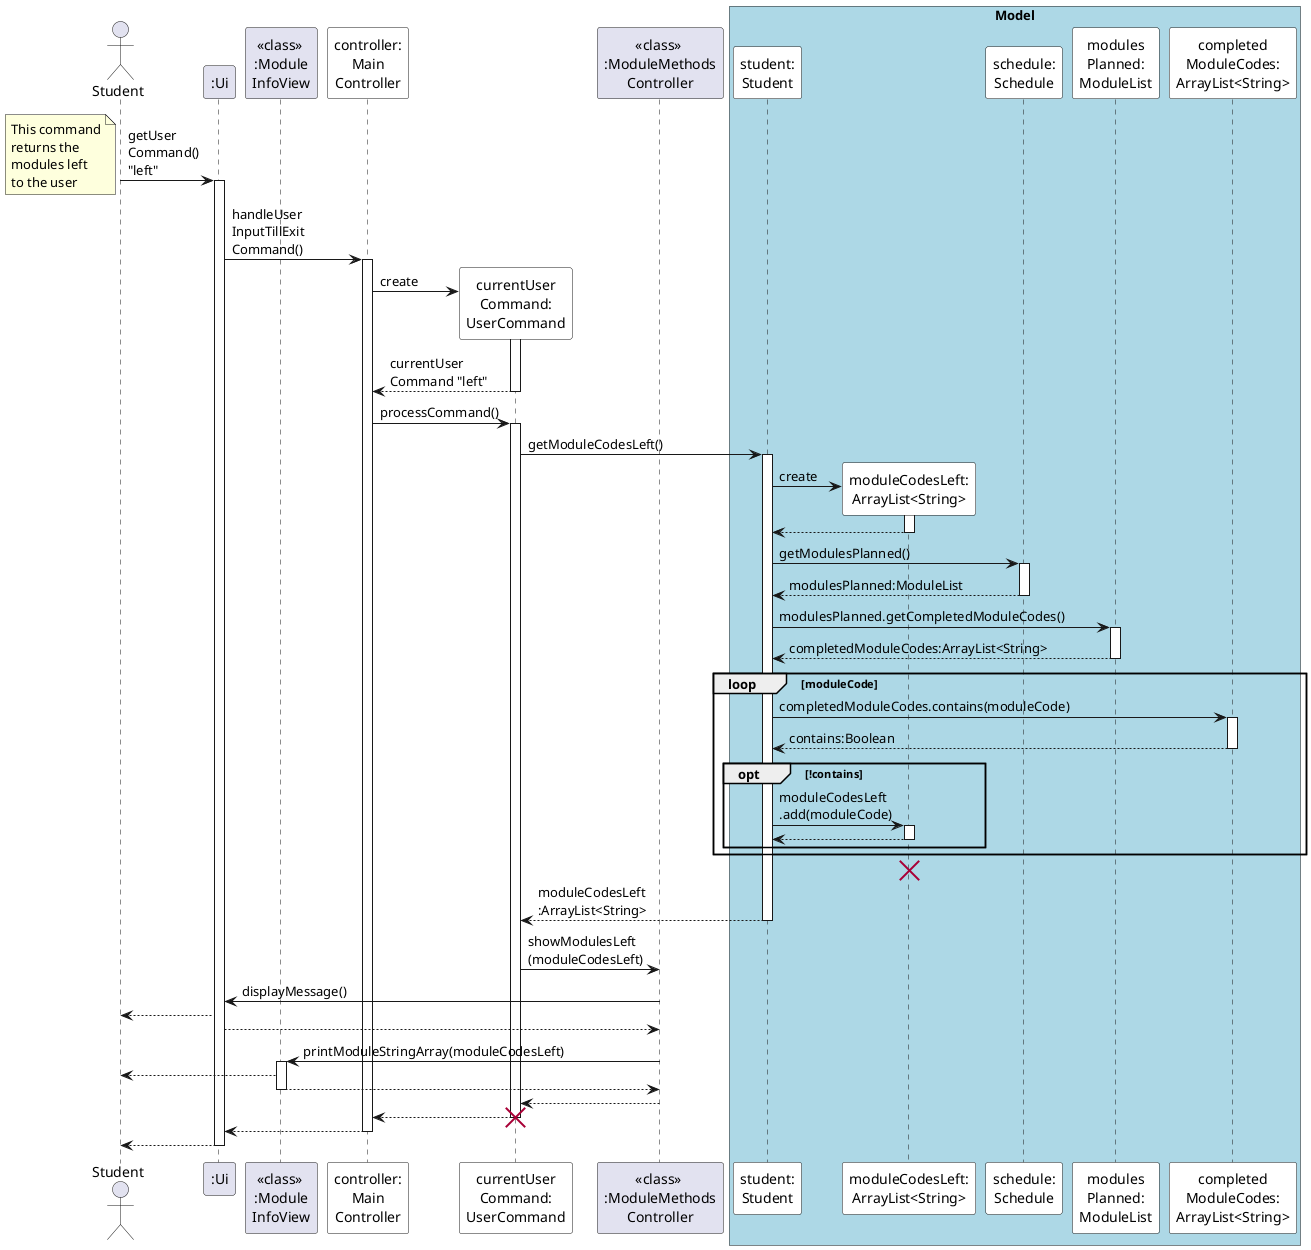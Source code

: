 @startuml
'https://plantuml.com/sequence-diagram

'autonumber
'autoactivate on

actor Student

participant ":Ui" as UI
participant "<<class>> \n:Module\nInfoView" as MIV


Student -> UI: getUser\nCommand() \n"left"
activate UI
note bottom
This command
returns the
modules left
to the user
end note

participant "controller:\nMain\nController" as MC #white

UI -> MC: handleUser\nInputTillExit\nCommand()
activate MC

participant "currentUser\nCommand:\nUserCommand" as UC #white

participant "<<class>> \n:ModuleMethods\nController" as MMC


MC -> UC **: create
activate UC
UC --> MC: currentUser\nCommand "left"
deactivate UC

MC -> UC: processCommand()
activate UC

box "Model" #LightBlue
participant "student:\nStudent" as S #white
participant "moduleCodesLeft:\nArrayList<String>" as MCL #white
participant "schedule:\nSchedule" as SCH #white
participant "modules\nPlanned:\nModuleList" as MP #white
participant "completed\nModuleCodes:\nArrayList<String>" as CMC #white
end box


UC -> S: getModuleCodesLeft()
activate S


'create moduleCodesLeft
S -> MCL **: create
activate MCL
MCL --> S
deactivate MCL


'schedule.getModulesPlanned().getCompletedModuleCodes()
S -> SCH: getModulesPlanned()
activate SCH
SCH --> S: modulesPlanned:ModuleList
deactivate SCH


S -> MP: modulesPlanned.getCompletedModuleCodes()
activate MP
MP --> S: completedModuleCodes:ArrayList<String>
deactivate MP


loop moduleCode

    S -> CMC: completedModuleCodes.contains(moduleCode)
    activate CMC
    CMC --> S: contains:Boolean
    deactivate CMC

    opt !contains
        'moduleCodesLeft.add(moduleCode)
        S -> MCL: moduleCodesLeft\n.add(moduleCode)
        activate MCL
        MCL --> S
        deactivate MCL
    end

end

destroy MCL

S --> UC: moduleCodesLeft\n:ArrayList<String>
deactivate S

UC -> MMC: showModulesLeft\n(moduleCodesLeft)

MMC -> UI: displayMessage()
UI --> Student
UI --> MMC


MMC -> MIV: printModuleStringArray(moduleCodesLeft)
activate MIV
MIV --> Student
MIV --> MMC
deactivate MIV


MMC --> UC

UC --> MC
destroy UC


MC --> UI
deactivate MC
UI --> Student
deactivate UI



@enduml